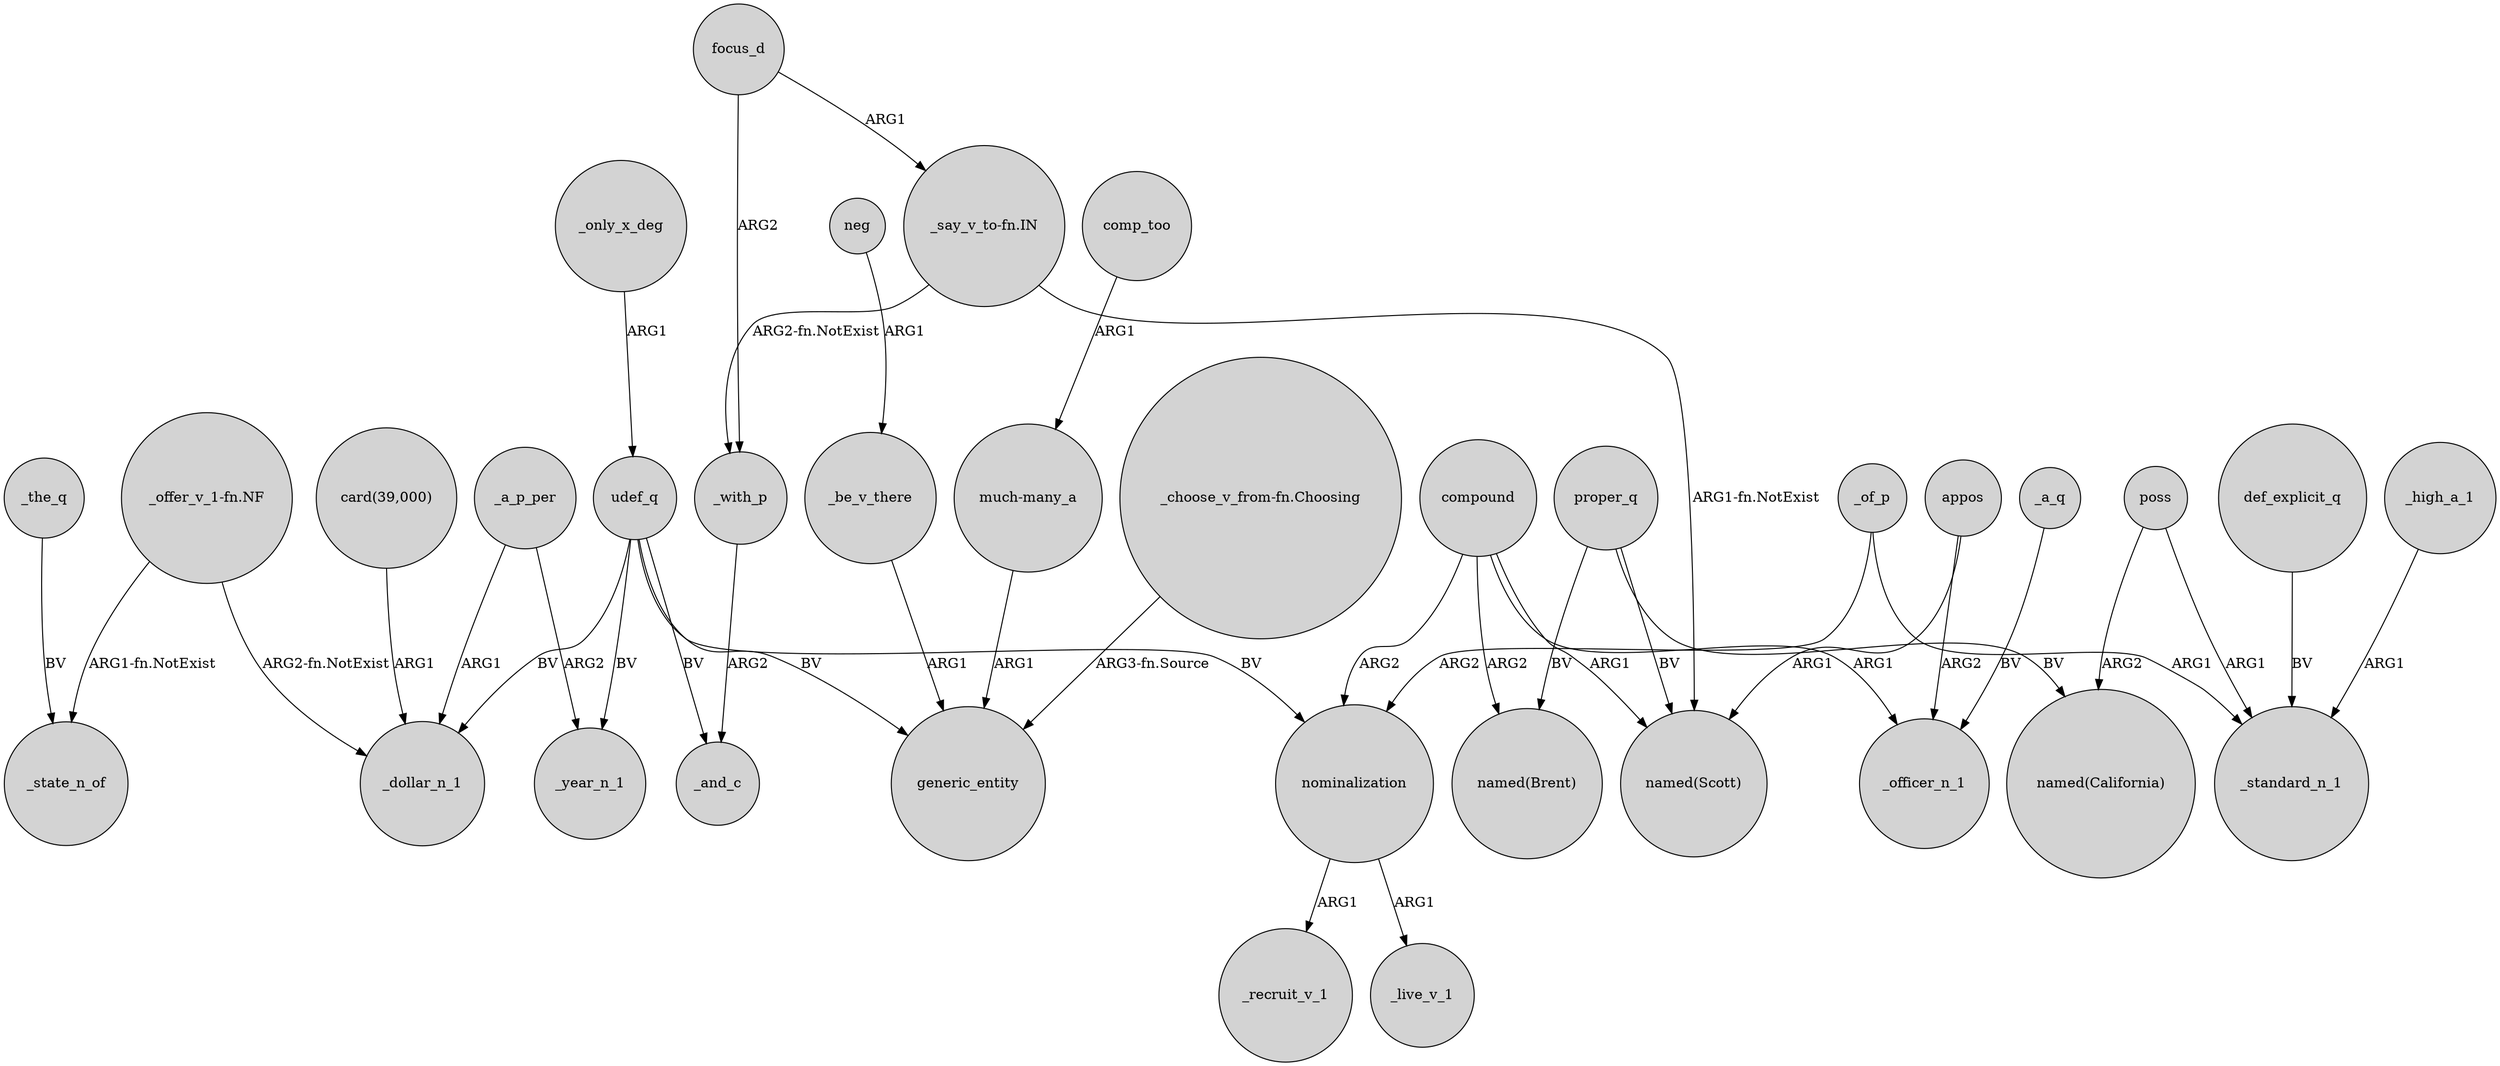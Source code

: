 digraph {
	node [shape=circle style=filled]
	_with_p -> _and_c [label=ARG2]
	_only_x_deg -> udef_q [label=ARG1]
	compound -> "named(Scott)" [label=ARG1]
	appos -> "named(Scott)" [label=ARG1]
	"card(39,000)" -> _dollar_n_1 [label=ARG1]
	udef_q -> generic_entity [label=BV]
	def_explicit_q -> _standard_n_1 [label=BV]
	_high_a_1 -> _standard_n_1 [label=ARG1]
	comp_too -> "much-many_a" [label=ARG1]
	"much-many_a" -> generic_entity [label=ARG1]
	_a_p_per -> _year_n_1 [label=ARG2]
	poss -> "named(California)" [label=ARG2]
	_a_q -> _officer_n_1 [label=BV]
	proper_q -> "named(California)" [label=BV]
	focus_d -> _with_p [label=ARG2]
	compound -> nominalization [label=ARG2]
	_the_q -> _state_n_of [label=BV]
	"_say_v_to-fn.IN" -> "named(Scott)" [label="ARG1-fn.NotExist"]
	compound -> "named(Brent)" [label=ARG2]
	nominalization -> _recruit_v_1 [label=ARG1]
	compound -> _officer_n_1 [label=ARG1]
	_a_p_per -> _dollar_n_1 [label=ARG1]
	proper_q -> "named(Brent)" [label=BV]
	appos -> _officer_n_1 [label=ARG2]
	"_offer_v_1-fn.NF" -> _state_n_of [label="ARG1-fn.NotExist"]
	"_offer_v_1-fn.NF" -> _dollar_n_1 [label="ARG2-fn.NotExist"]
	proper_q -> "named(Scott)" [label=BV]
	_of_p -> _standard_n_1 [label=ARG1]
	_of_p -> nominalization [label=ARG2]
	"_choose_v_from-fn.Choosing" -> generic_entity [label="ARG3-fn.Source"]
	"_say_v_to-fn.IN" -> _with_p [label="ARG2-fn.NotExist"]
	udef_q -> nominalization [label=BV]
	udef_q -> _year_n_1 [label=BV]
	nominalization -> _live_v_1 [label=ARG1]
	neg -> _be_v_there [label=ARG1]
	udef_q -> _and_c [label=BV]
	_be_v_there -> generic_entity [label=ARG1]
	poss -> _standard_n_1 [label=ARG1]
	udef_q -> _dollar_n_1 [label=BV]
	focus_d -> "_say_v_to-fn.IN" [label=ARG1]
}
